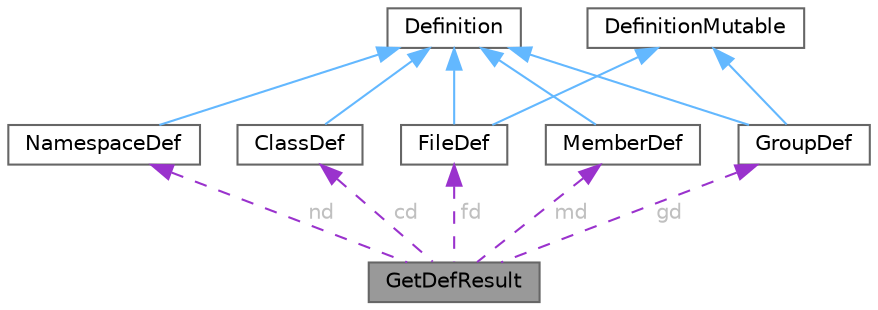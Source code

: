 digraph "GetDefResult"
{
 // INTERACTIVE_SVG=YES
 // LATEX_PDF_SIZE
  bgcolor="transparent";
  edge [fontname=Helvetica,fontsize=10,labelfontname=Helvetica,labelfontsize=10];
  node [fontname=Helvetica,fontsize=10,shape=box,height=0.2,width=0.4];
  Node1 [id="Node000001",label="GetDefResult",height=0.2,width=0.4,color="gray40", fillcolor="grey60", style="filled", fontcolor="black",tooltip=" "];
  Node2 -> Node1 [id="edge1_Node000001_Node000002",dir="back",color="darkorchid3",style="dashed",tooltip=" ",label=" md",fontcolor="grey" ];
  Node2 [id="Node000002",label="MemberDef",height=0.2,width=0.4,color="gray40", fillcolor="white", style="filled",URL="$da/d09/class_member_def.html",tooltip="A model of a class/file/namespace member symbol."];
  Node3 -> Node2 [id="edge2_Node000002_Node000003",dir="back",color="steelblue1",style="solid",tooltip=" "];
  Node3 [id="Node000003",label="Definition",height=0.2,width=0.4,color="gray40", fillcolor="white", style="filled",URL="$d5/dcc/class_definition.html",tooltip="The common base class of all entity definitions found in the sources."];
  Node4 -> Node1 [id="edge3_Node000001_Node000004",dir="back",color="darkorchid3",style="dashed",tooltip=" ",label=" cd",fontcolor="grey" ];
  Node4 [id="Node000004",label="ClassDef",height=0.2,width=0.4,color="gray40", fillcolor="white", style="filled",URL="$d1/dcf/class_class_def.html",tooltip="A abstract class representing of a compound symbol."];
  Node3 -> Node4 [id="edge4_Node000004_Node000003",dir="back",color="steelblue1",style="solid",tooltip=" "];
  Node5 -> Node1 [id="edge5_Node000001_Node000005",dir="back",color="darkorchid3",style="dashed",tooltip=" ",label=" fd",fontcolor="grey" ];
  Node5 [id="Node000005",label="FileDef",height=0.2,width=0.4,color="gray40", fillcolor="white", style="filled",URL="$de/db0/class_file_def.html",tooltip="A model of a file symbol."];
  Node6 -> Node5 [id="edge6_Node000005_Node000006",dir="back",color="steelblue1",style="solid",tooltip=" "];
  Node6 [id="Node000006",label="DefinitionMutable",height=0.2,width=0.4,color="gray40", fillcolor="white", style="filled",URL="$d0/d46/class_definition_mutable.html",tooltip=" "];
  Node3 -> Node5 [id="edge7_Node000005_Node000003",dir="back",color="steelblue1",style="solid",tooltip=" "];
  Node7 -> Node1 [id="edge8_Node000001_Node000007",dir="back",color="darkorchid3",style="dashed",tooltip=" ",label=" nd",fontcolor="grey" ];
  Node7 [id="Node000007",label="NamespaceDef",height=0.2,width=0.4,color="gray40", fillcolor="white", style="filled",URL="$d0/d07/class_namespace_def.html",tooltip="An abstract interface of a namespace symbol."];
  Node3 -> Node7 [id="edge9_Node000007_Node000003",dir="back",color="steelblue1",style="solid",tooltip=" "];
  Node8 -> Node1 [id="edge10_Node000001_Node000008",dir="back",color="darkorchid3",style="dashed",tooltip=" ",label=" gd",fontcolor="grey" ];
  Node8 [id="Node000008",label="GroupDef",height=0.2,width=0.4,color="gray40", fillcolor="white", style="filled",URL="$d8/d09/class_group_def.html",tooltip="A model of a group of symbols."];
  Node6 -> Node8 [id="edge11_Node000008_Node000006",dir="back",color="steelblue1",style="solid",tooltip=" "];
  Node3 -> Node8 [id="edge12_Node000008_Node000003",dir="back",color="steelblue1",style="solid",tooltip=" "];
}
